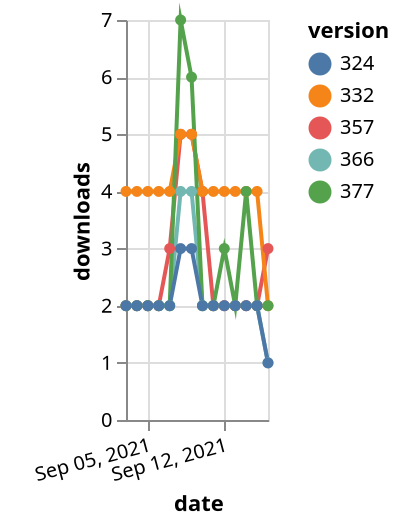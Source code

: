 {"$schema": "https://vega.github.io/schema/vega-lite/v5.json", "description": "A simple bar chart with embedded data.", "data": {"values": [{"date": "2021-09-03", "total": 2519, "delta": 2, "version": "366"}, {"date": "2021-09-04", "total": 2521, "delta": 2, "version": "366"}, {"date": "2021-09-05", "total": 2523, "delta": 2, "version": "366"}, {"date": "2021-09-06", "total": 2525, "delta": 2, "version": "366"}, {"date": "2021-09-07", "total": 2527, "delta": 2, "version": "366"}, {"date": "2021-09-08", "total": 2531, "delta": 4, "version": "366"}, {"date": "2021-09-09", "total": 2535, "delta": 4, "version": "366"}, {"date": "2021-09-10", "total": 2537, "delta": 2, "version": "366"}, {"date": "2021-09-11", "total": 2539, "delta": 2, "version": "366"}, {"date": "2021-09-12", "total": 2541, "delta": 2, "version": "366"}, {"date": "2021-09-13", "total": 2543, "delta": 2, "version": "366"}, {"date": "2021-09-14", "total": 2545, "delta": 2, "version": "366"}, {"date": "2021-09-15", "total": 2547, "delta": 2, "version": "366"}, {"date": "2021-09-16", "total": 2548, "delta": 1, "version": "366"}, {"date": "2021-09-03", "total": 3161, "delta": 2, "version": "357"}, {"date": "2021-09-04", "total": 3163, "delta": 2, "version": "357"}, {"date": "2021-09-05", "total": 3165, "delta": 2, "version": "357"}, {"date": "2021-09-06", "total": 3167, "delta": 2, "version": "357"}, {"date": "2021-09-07", "total": 3170, "delta": 3, "version": "357"}, {"date": "2021-09-08", "total": 3175, "delta": 5, "version": "357"}, {"date": "2021-09-09", "total": 3180, "delta": 5, "version": "357"}, {"date": "2021-09-10", "total": 3184, "delta": 4, "version": "357"}, {"date": "2021-09-11", "total": 3186, "delta": 2, "version": "357"}, {"date": "2021-09-12", "total": 3188, "delta": 2, "version": "357"}, {"date": "2021-09-13", "total": 3190, "delta": 2, "version": "357"}, {"date": "2021-09-14", "total": 3192, "delta": 2, "version": "357"}, {"date": "2021-09-15", "total": 3194, "delta": 2, "version": "357"}, {"date": "2021-09-16", "total": 3197, "delta": 3, "version": "357"}, {"date": "2021-09-03", "total": 4871, "delta": 4, "version": "332"}, {"date": "2021-09-04", "total": 4875, "delta": 4, "version": "332"}, {"date": "2021-09-05", "total": 4879, "delta": 4, "version": "332"}, {"date": "2021-09-06", "total": 4883, "delta": 4, "version": "332"}, {"date": "2021-09-07", "total": 4887, "delta": 4, "version": "332"}, {"date": "2021-09-08", "total": 4892, "delta": 5, "version": "332"}, {"date": "2021-09-09", "total": 4897, "delta": 5, "version": "332"}, {"date": "2021-09-10", "total": 4901, "delta": 4, "version": "332"}, {"date": "2021-09-11", "total": 4905, "delta": 4, "version": "332"}, {"date": "2021-09-12", "total": 4909, "delta": 4, "version": "332"}, {"date": "2021-09-13", "total": 4913, "delta": 4, "version": "332"}, {"date": "2021-09-14", "total": 4917, "delta": 4, "version": "332"}, {"date": "2021-09-15", "total": 4921, "delta": 4, "version": "332"}, {"date": "2021-09-16", "total": 4923, "delta": 2, "version": "332"}, {"date": "2021-09-03", "total": 2456, "delta": 2, "version": "377"}, {"date": "2021-09-04", "total": 2458, "delta": 2, "version": "377"}, {"date": "2021-09-05", "total": 2460, "delta": 2, "version": "377"}, {"date": "2021-09-06", "total": 2462, "delta": 2, "version": "377"}, {"date": "2021-09-07", "total": 2464, "delta": 2, "version": "377"}, {"date": "2021-09-08", "total": 2471, "delta": 7, "version": "377"}, {"date": "2021-09-09", "total": 2477, "delta": 6, "version": "377"}, {"date": "2021-09-10", "total": 2479, "delta": 2, "version": "377"}, {"date": "2021-09-11", "total": 2481, "delta": 2, "version": "377"}, {"date": "2021-09-12", "total": 2484, "delta": 3, "version": "377"}, {"date": "2021-09-13", "total": 2486, "delta": 2, "version": "377"}, {"date": "2021-09-14", "total": 2490, "delta": 4, "version": "377"}, {"date": "2021-09-15", "total": 2492, "delta": 2, "version": "377"}, {"date": "2021-09-16", "total": 2494, "delta": 2, "version": "377"}, {"date": "2021-09-03", "total": 2627, "delta": 2, "version": "324"}, {"date": "2021-09-04", "total": 2629, "delta": 2, "version": "324"}, {"date": "2021-09-05", "total": 2631, "delta": 2, "version": "324"}, {"date": "2021-09-06", "total": 2633, "delta": 2, "version": "324"}, {"date": "2021-09-07", "total": 2635, "delta": 2, "version": "324"}, {"date": "2021-09-08", "total": 2638, "delta": 3, "version": "324"}, {"date": "2021-09-09", "total": 2641, "delta": 3, "version": "324"}, {"date": "2021-09-10", "total": 2643, "delta": 2, "version": "324"}, {"date": "2021-09-11", "total": 2645, "delta": 2, "version": "324"}, {"date": "2021-09-12", "total": 2647, "delta": 2, "version": "324"}, {"date": "2021-09-13", "total": 2649, "delta": 2, "version": "324"}, {"date": "2021-09-14", "total": 2651, "delta": 2, "version": "324"}, {"date": "2021-09-15", "total": 2653, "delta": 2, "version": "324"}, {"date": "2021-09-16", "total": 2654, "delta": 1, "version": "324"}]}, "width": "container", "mark": {"type": "line", "point": {"filled": true}}, "encoding": {"x": {"field": "date", "type": "temporal", "timeUnit": "yearmonthdate", "title": "date", "axis": {"labelAngle": -15}}, "y": {"field": "delta", "type": "quantitative", "title": "downloads"}, "color": {"field": "version", "type": "nominal"}, "tooltip": {"field": "delta"}}}